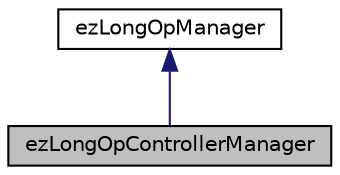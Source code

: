 digraph "ezLongOpControllerManager"
{
 // LATEX_PDF_SIZE
  edge [fontname="Helvetica",fontsize="10",labelfontname="Helvetica",labelfontsize="10"];
  node [fontname="Helvetica",fontsize="10",shape=record];
  Node1 [label="ezLongOpControllerManager",height=0.2,width=0.4,color="black", fillcolor="grey75", style="filled", fontcolor="black",tooltip="The LongOp controller is active in the editor process and manages which long ops are available,..."];
  Node2 -> Node1 [dir="back",color="midnightblue",fontsize="10",style="solid",fontname="Helvetica"];
  Node2 [label="ezLongOpManager",height=0.2,width=0.4,color="black", fillcolor="white", style="filled",URL="$dc/d40/classez_long_op_manager.htm",tooltip="Base class with shared functionality for ezLongOpControllerManager and ezLongOpWorkerManager."];
}
